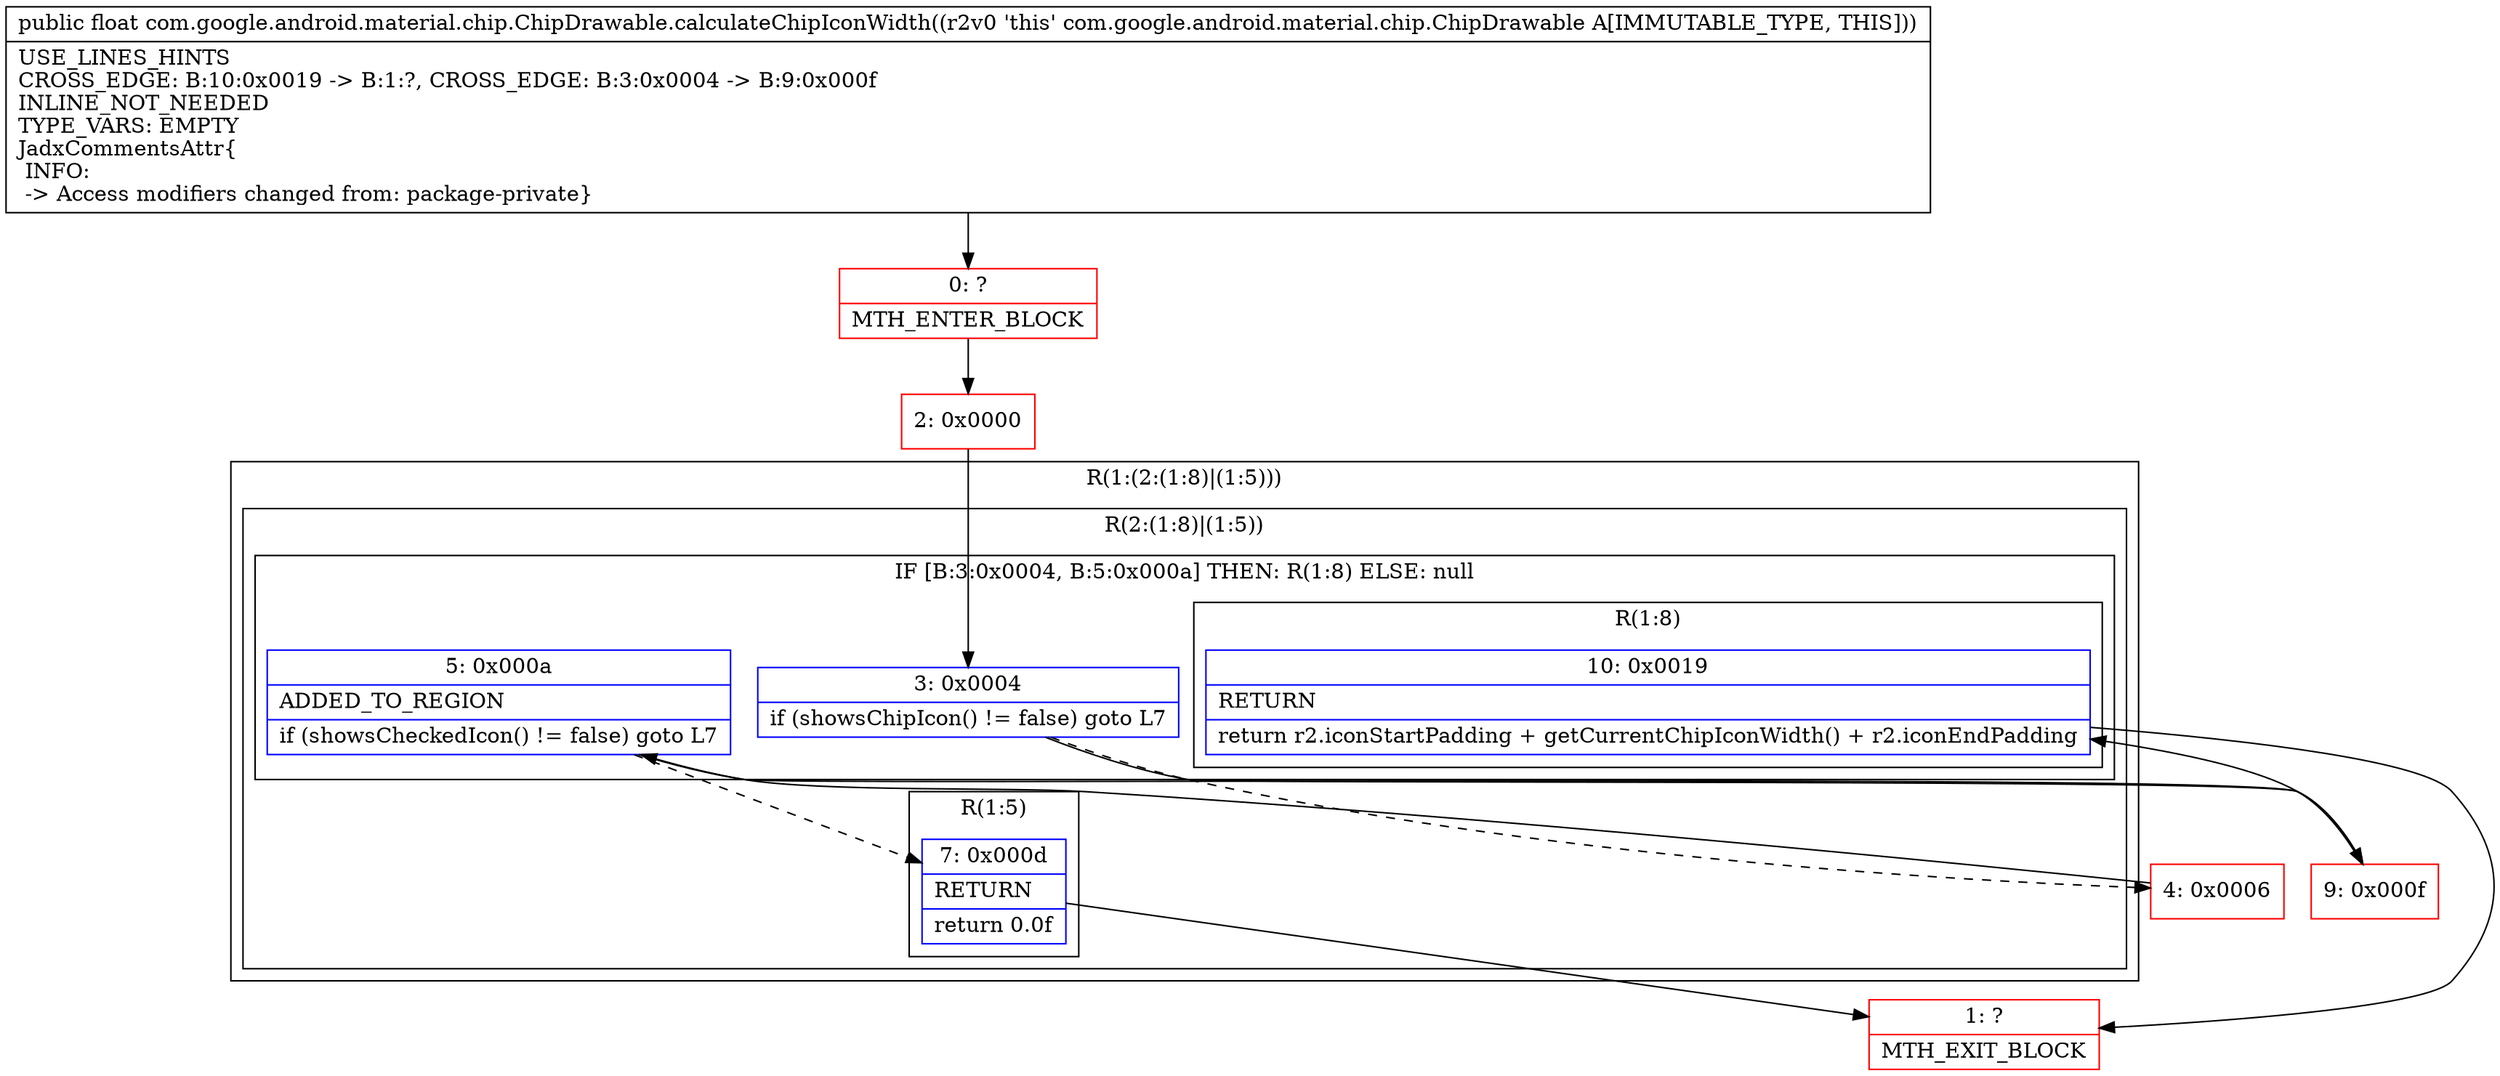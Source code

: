 digraph "CFG forcom.google.android.material.chip.ChipDrawable.calculateChipIconWidth()F" {
subgraph cluster_Region_592281269 {
label = "R(1:(2:(1:8)|(1:5)))";
node [shape=record,color=blue];
subgraph cluster_Region_1441494005 {
label = "R(2:(1:8)|(1:5))";
node [shape=record,color=blue];
subgraph cluster_IfRegion_1472047421 {
label = "IF [B:3:0x0004, B:5:0x000a] THEN: R(1:8) ELSE: null";
node [shape=record,color=blue];
Node_3 [shape=record,label="{3\:\ 0x0004|if (showsChipIcon() != false) goto L7\l}"];
Node_5 [shape=record,label="{5\:\ 0x000a|ADDED_TO_REGION\l|if (showsCheckedIcon() != false) goto L7\l}"];
subgraph cluster_Region_55155106 {
label = "R(1:8)";
node [shape=record,color=blue];
Node_10 [shape=record,label="{10\:\ 0x0019|RETURN\l|return r2.iconStartPadding + getCurrentChipIconWidth() + r2.iconEndPadding\l}"];
}
}
subgraph cluster_Region_1270474664 {
label = "R(1:5)";
node [shape=record,color=blue];
Node_7 [shape=record,label="{7\:\ 0x000d|RETURN\l|return 0.0f\l}"];
}
}
}
Node_0 [shape=record,color=red,label="{0\:\ ?|MTH_ENTER_BLOCK\l}"];
Node_2 [shape=record,color=red,label="{2\:\ 0x0000}"];
Node_4 [shape=record,color=red,label="{4\:\ 0x0006}"];
Node_1 [shape=record,color=red,label="{1\:\ ?|MTH_EXIT_BLOCK\l}"];
Node_9 [shape=record,color=red,label="{9\:\ 0x000f}"];
MethodNode[shape=record,label="{public float com.google.android.material.chip.ChipDrawable.calculateChipIconWidth((r2v0 'this' com.google.android.material.chip.ChipDrawable A[IMMUTABLE_TYPE, THIS]))  | USE_LINES_HINTS\lCROSS_EDGE: B:10:0x0019 \-\> B:1:?, CROSS_EDGE: B:3:0x0004 \-\> B:9:0x000f\lINLINE_NOT_NEEDED\lTYPE_VARS: EMPTY\lJadxCommentsAttr\{\l INFO: \l \-\> Access modifiers changed from: package\-private\}\l}"];
MethodNode -> Node_0;Node_3 -> Node_4[style=dashed];
Node_3 -> Node_9;
Node_5 -> Node_7[style=dashed];
Node_5 -> Node_9;
Node_10 -> Node_1;
Node_7 -> Node_1;
Node_0 -> Node_2;
Node_2 -> Node_3;
Node_4 -> Node_5;
Node_9 -> Node_10;
}

